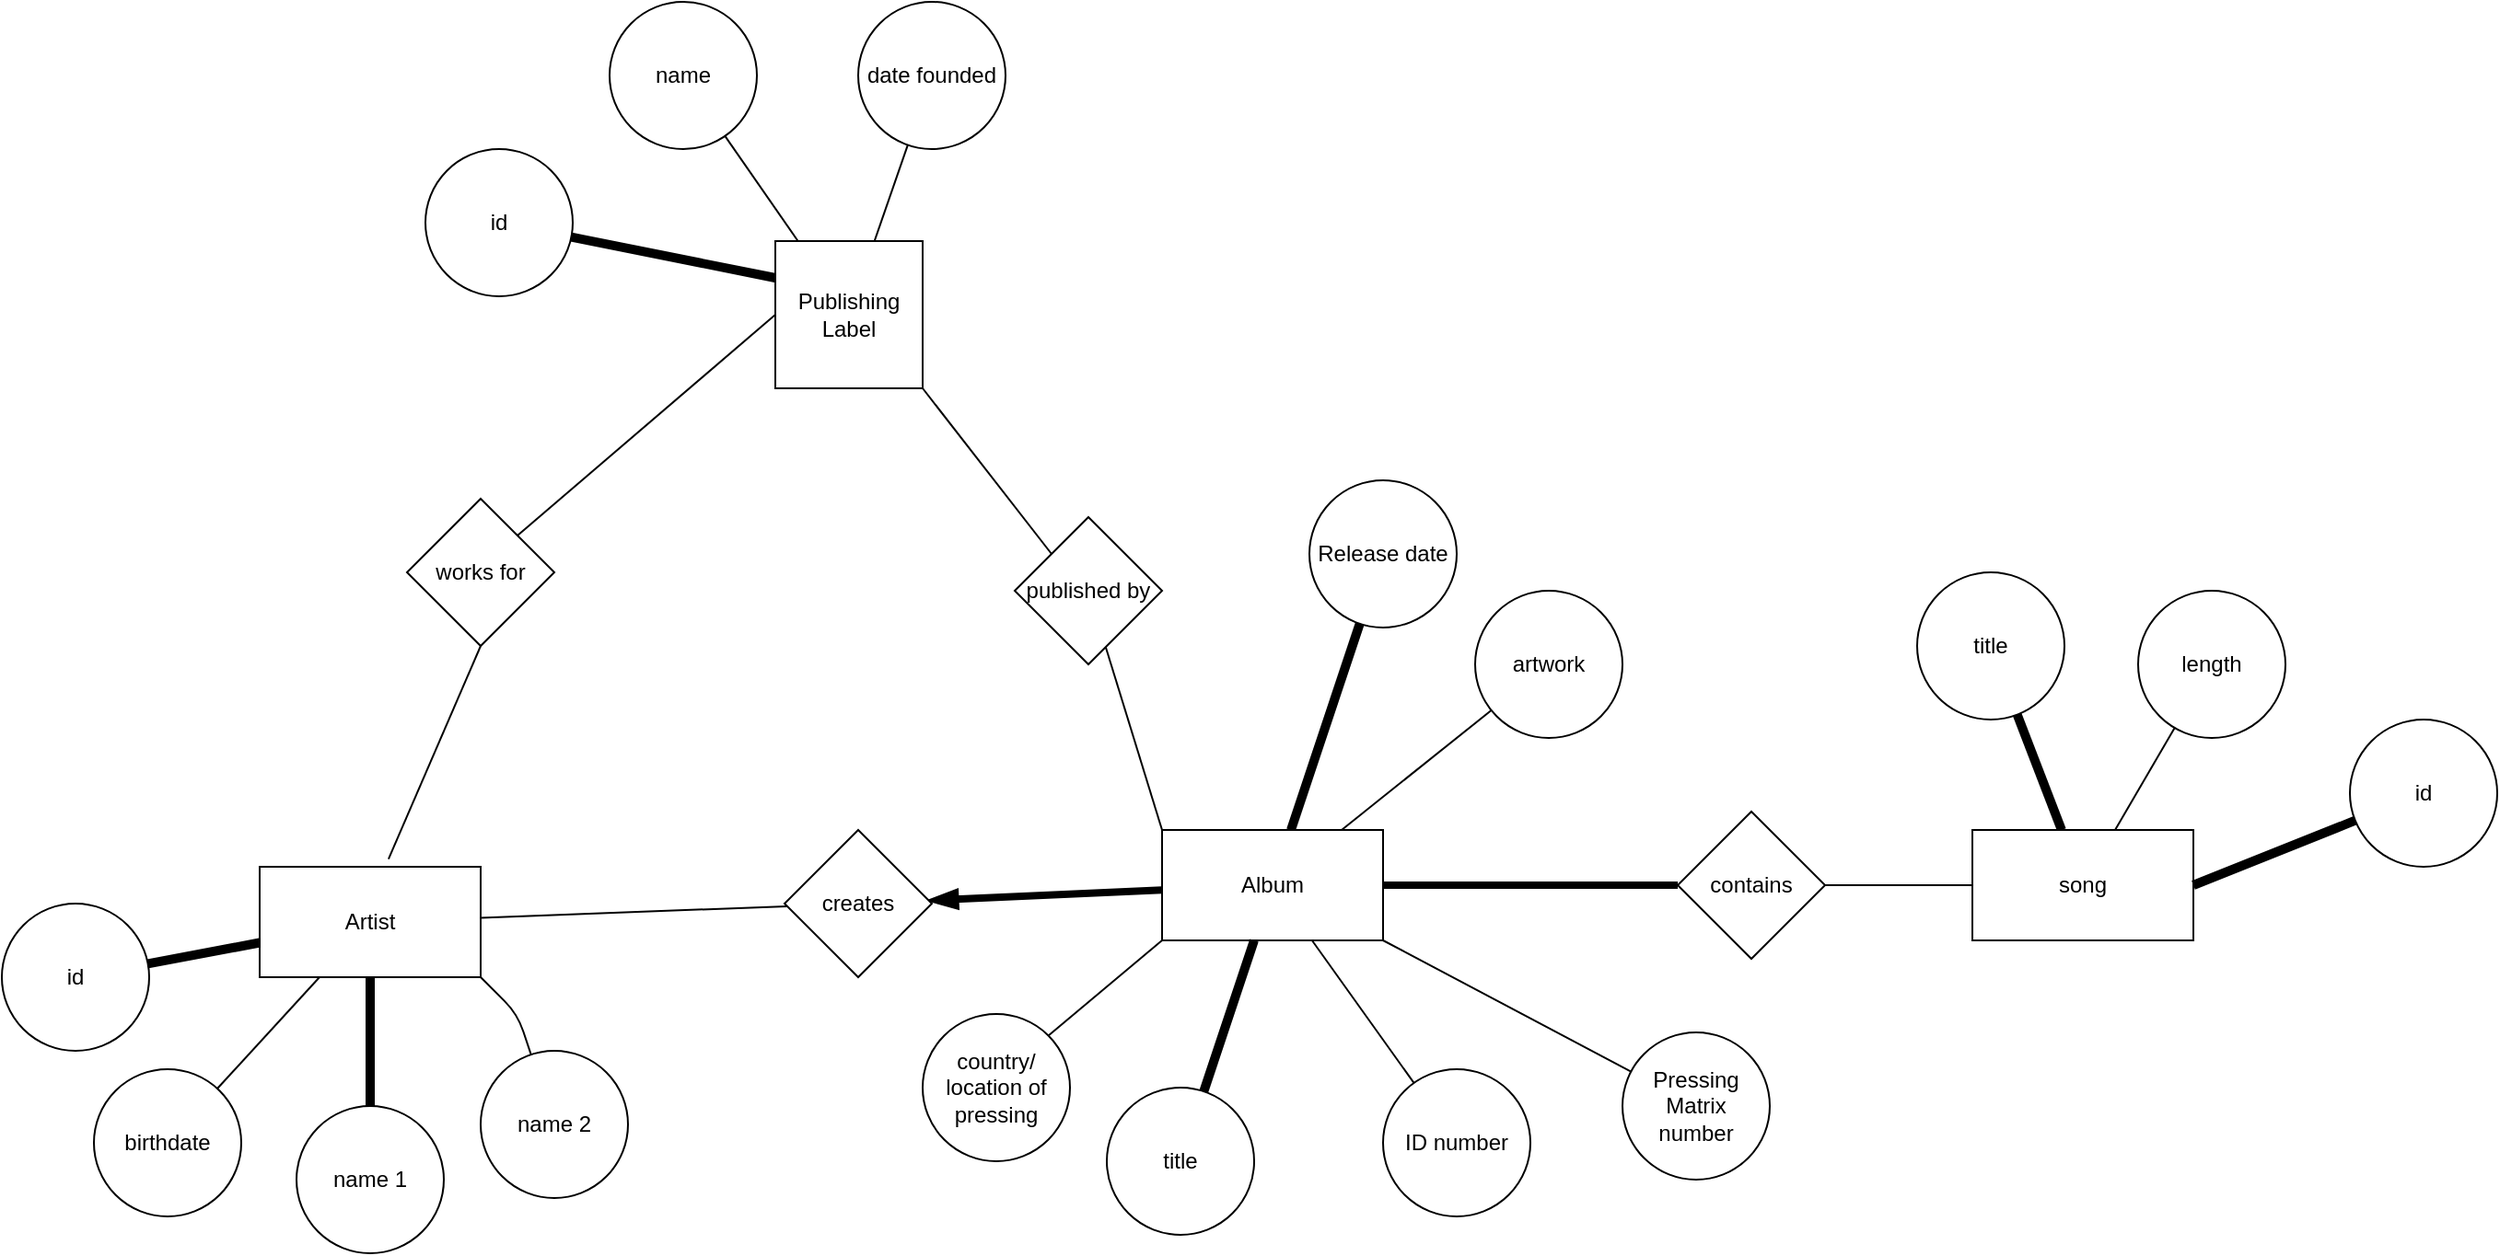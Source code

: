 <mxfile>
    <diagram id="UzDO_ejwxSg1ygbCHQNn" name="Page-1">
        <mxGraphModel dx="1733" dy="1639" grid="1" gridSize="10" guides="1" tooltips="1" connect="1" arrows="1" fold="1" page="1" pageScale="1" pageWidth="850" pageHeight="1100" math="0" shadow="0">
            <root>
                <mxCell id="0"/>
                <mxCell id="1" parent="0"/>
                <mxCell id="17" style="edgeStyle=none;html=1;fontStyle=0;sketch=0;jumpSize=12;endArrow=none;endFill=0;startArrow=none;startFill=0;strokeWidth=5;" parent="1" source="2" target="11" edge="1">
                    <mxGeometry relative="1" as="geometry"/>
                </mxCell>
                <mxCell id="18" value="" style="edgeStyle=none;sketch=0;jumpSize=12;html=1;startArrow=none;startFill=0;endArrow=none;endFill=0;" parent="1" source="2" target="12" edge="1">
                    <mxGeometry relative="1" as="geometry"/>
                </mxCell>
                <mxCell id="20" value="" style="edgeStyle=none;sketch=0;jumpSize=12;html=1;startArrow=none;startFill=0;endArrow=none;endFill=0;strokeWidth=1;" parent="1" source="2" target="5" edge="1">
                    <mxGeometry relative="1" as="geometry"/>
                </mxCell>
                <mxCell id="2" value="Artist" style="whiteSpace=wrap;html=1;" parent="1" vertex="1">
                    <mxGeometry x="60" y="150" width="120" height="60" as="geometry"/>
                </mxCell>
                <mxCell id="29" value="" style="edgeStyle=none;sketch=0;jumpSize=12;html=1;startArrow=none;startFill=0;endArrow=none;endFill=0;strokeWidth=5;" parent="1" source="3" target="8" edge="1">
                    <mxGeometry relative="1" as="geometry"/>
                </mxCell>
                <mxCell id="30" value="" style="edgeStyle=none;sketch=0;jumpSize=12;html=1;startArrow=none;startFill=0;endArrow=none;endFill=0;strokeWidth=1;" parent="1" source="3" target="14" edge="1">
                    <mxGeometry relative="1" as="geometry"/>
                </mxCell>
                <mxCell id="3" value="song&lt;br&gt;" style="whiteSpace=wrap;html=1;" parent="1" vertex="1">
                    <mxGeometry x="990" y="130" width="120" height="60" as="geometry"/>
                </mxCell>
                <mxCell id="22" value="" style="edgeStyle=none;sketch=0;jumpSize=12;html=1;startArrow=none;startFill=0;endArrow=none;endFill=0;" parent="1" source="4" target="15" edge="1">
                    <mxGeometry relative="1" as="geometry"/>
                </mxCell>
                <mxCell id="23" value="" style="edgeStyle=none;sketch=0;jumpSize=12;html=1;startArrow=none;startFill=0;endArrow=none;endFill=0;strokeWidth=5;" parent="1" source="4" target="10" edge="1">
                    <mxGeometry relative="1" as="geometry"/>
                </mxCell>
                <mxCell id="25" value="" style="edgeStyle=none;sketch=0;jumpSize=12;html=1;startArrow=none;startFill=0;endArrow=none;endFill=0;" parent="1" source="4" target="16" edge="1">
                    <mxGeometry relative="1" as="geometry"/>
                </mxCell>
                <mxCell id="4" value="Album" style="whiteSpace=wrap;html=1;" parent="1" vertex="1">
                    <mxGeometry x="550" y="130" width="120" height="60" as="geometry"/>
                </mxCell>
                <mxCell id="26" value="" style="edgeStyle=none;sketch=0;jumpSize=12;html=1;startArrow=blockThin;startFill=1;endArrow=none;endFill=0;strokeWidth=4;" parent="1" source="5" target="4" edge="1">
                    <mxGeometry relative="1" as="geometry"/>
                </mxCell>
                <mxCell id="5" value="creates&lt;br&gt;" style="rhombus;whiteSpace=wrap;html=1;" parent="1" vertex="1">
                    <mxGeometry x="345" y="130" width="80" height="80" as="geometry"/>
                </mxCell>
                <mxCell id="27" value="" style="edgeStyle=none;sketch=0;jumpSize=12;html=1;startArrow=none;startFill=0;endArrow=none;endFill=0;strokeWidth=4;" parent="1" source="6" target="4" edge="1">
                    <mxGeometry relative="1" as="geometry"/>
                </mxCell>
                <mxCell id="28" value="" style="edgeStyle=none;sketch=0;jumpSize=12;html=1;startArrow=none;startFill=0;endArrow=none;endFill=0;" parent="1" source="6" target="3" edge="1">
                    <mxGeometry relative="1" as="geometry"/>
                </mxCell>
                <mxCell id="6" value="contains" style="rhombus;whiteSpace=wrap;html=1;" parent="1" vertex="1">
                    <mxGeometry x="830" y="120" width="80" height="80" as="geometry"/>
                </mxCell>
                <mxCell id="8" value="title&lt;br&gt;" style="ellipse;whiteSpace=wrap;html=1;" parent="1" vertex="1">
                    <mxGeometry x="960" y="-10" width="80" height="80" as="geometry"/>
                </mxCell>
                <mxCell id="10" value="Release date&lt;br&gt;" style="ellipse;whiteSpace=wrap;html=1;" parent="1" vertex="1">
                    <mxGeometry x="630" y="-60" width="80" height="80" as="geometry"/>
                </mxCell>
                <mxCell id="11" value="name 1" style="ellipse;whiteSpace=wrap;html=1;" parent="1" vertex="1">
                    <mxGeometry x="80" y="280" width="80" height="80" as="geometry"/>
                </mxCell>
                <mxCell id="12" value="birthdate" style="ellipse;whiteSpace=wrap;html=1;" parent="1" vertex="1">
                    <mxGeometry x="-30" y="260" width="80" height="80" as="geometry"/>
                </mxCell>
                <mxCell id="14" value="length" style="ellipse;whiteSpace=wrap;html=1;" parent="1" vertex="1">
                    <mxGeometry x="1080" width="80" height="80" as="geometry"/>
                </mxCell>
                <mxCell id="15" value="artwork" style="ellipse;whiteSpace=wrap;html=1;" parent="1" vertex="1">
                    <mxGeometry x="720" width="80" height="80" as="geometry"/>
                </mxCell>
                <mxCell id="16" value="ID number&lt;br&gt;" style="ellipse;whiteSpace=wrap;html=1;" parent="1" vertex="1">
                    <mxGeometry x="670" y="260" width="80" height="80" as="geometry"/>
                </mxCell>
                <mxCell id="32" value="" style="edgeStyle=none;sketch=0;jumpSize=12;html=1;startArrow=none;startFill=0;endArrow=none;endFill=0;strokeWidth=5;" parent="1" source="31" target="4" edge="1">
                    <mxGeometry relative="1" as="geometry"/>
                </mxCell>
                <mxCell id="31" value="title&lt;br&gt;" style="ellipse;whiteSpace=wrap;html=1;" parent="1" vertex="1">
                    <mxGeometry x="520" y="270" width="80" height="80" as="geometry"/>
                </mxCell>
                <mxCell id="33" value="name 2" style="ellipse;whiteSpace=wrap;html=1;aspect=fixed;" vertex="1" parent="1">
                    <mxGeometry x="180" y="250" width="80" height="80" as="geometry"/>
                </mxCell>
                <mxCell id="34" value="" style="endArrow=none;html=1;exitX=1;exitY=1;exitDx=0;exitDy=0;" edge="1" parent="1" source="2" target="33">
                    <mxGeometry width="50" height="50" relative="1" as="geometry">
                        <mxPoint x="190" y="150" as="sourcePoint"/>
                        <mxPoint x="240" y="100" as="targetPoint"/>
                        <Array as="points">
                            <mxPoint x="200" y="230"/>
                        </Array>
                    </mxGeometry>
                </mxCell>
                <mxCell id="35" value="Publishing Label" style="whiteSpace=wrap;html=1;aspect=fixed;" vertex="1" parent="1">
                    <mxGeometry x="340" y="-190" width="80" height="80" as="geometry"/>
                </mxCell>
                <mxCell id="36" value="works for" style="rhombus;whiteSpace=wrap;html=1;" vertex="1" parent="1">
                    <mxGeometry x="140" y="-50" width="80" height="80" as="geometry"/>
                </mxCell>
                <mxCell id="37" value="" style="endArrow=none;html=1;entryX=0.5;entryY=1;entryDx=0;entryDy=0;exitX=0.583;exitY=-0.069;exitDx=0;exitDy=0;exitPerimeter=0;" edge="1" parent="1" source="2" target="36">
                    <mxGeometry width="50" height="50" relative="1" as="geometry">
                        <mxPoint x="130" y="140" as="sourcePoint"/>
                        <mxPoint x="180" y="90" as="targetPoint"/>
                    </mxGeometry>
                </mxCell>
                <mxCell id="38" value="" style="endArrow=none;html=1;exitX=1;exitY=0;exitDx=0;exitDy=0;entryX=0;entryY=0.5;entryDx=0;entryDy=0;" edge="1" parent="1" source="36" target="35">
                    <mxGeometry width="50" height="50" relative="1" as="geometry">
                        <mxPoint x="260" y="-30" as="sourcePoint"/>
                        <mxPoint x="310" y="-80" as="targetPoint"/>
                    </mxGeometry>
                </mxCell>
                <mxCell id="39" value="published by" style="rhombus;whiteSpace=wrap;html=1;" vertex="1" parent="1">
                    <mxGeometry x="470" y="-40" width="80" height="80" as="geometry"/>
                </mxCell>
                <mxCell id="40" value="" style="endArrow=none;html=1;entryX=1;entryY=1;entryDx=0;entryDy=0;exitX=0;exitY=0;exitDx=0;exitDy=0;" edge="1" parent="1" source="39" target="35">
                    <mxGeometry width="50" height="50" relative="1" as="geometry">
                        <mxPoint x="430" y="-30" as="sourcePoint"/>
                        <mxPoint x="480" y="-80" as="targetPoint"/>
                    </mxGeometry>
                </mxCell>
                <mxCell id="41" value="" style="endArrow=none;html=1;exitX=0;exitY=0;exitDx=0;exitDy=0;" edge="1" parent="1" source="4" target="39">
                    <mxGeometry width="50" height="50" relative="1" as="geometry">
                        <mxPoint x="530" y="120" as="sourcePoint"/>
                        <mxPoint x="580" y="70" as="targetPoint"/>
                    </mxGeometry>
                </mxCell>
                <mxCell id="42" value="name" style="ellipse;whiteSpace=wrap;html=1;aspect=fixed;" vertex="1" parent="1">
                    <mxGeometry x="250" y="-320" width="80" height="80" as="geometry"/>
                </mxCell>
                <mxCell id="43" value="date founded" style="ellipse;whiteSpace=wrap;html=1;aspect=fixed;" vertex="1" parent="1">
                    <mxGeometry x="385" y="-320" width="80" height="80" as="geometry"/>
                </mxCell>
                <mxCell id="44" value="" style="endArrow=none;html=1;" edge="1" parent="1" source="42" target="35">
                    <mxGeometry width="50" height="50" relative="1" as="geometry">
                        <mxPoint x="300" y="-180" as="sourcePoint"/>
                        <mxPoint x="350" y="-230" as="targetPoint"/>
                    </mxGeometry>
                </mxCell>
                <mxCell id="45" value="" style="endArrow=none;html=1;" edge="1" parent="1" source="35" target="43">
                    <mxGeometry width="50" height="50" relative="1" as="geometry">
                        <mxPoint x="390" y="-190" as="sourcePoint"/>
                        <mxPoint x="440" y="-240" as="targetPoint"/>
                    </mxGeometry>
                </mxCell>
                <mxCell id="46" value="id" style="ellipse;whiteSpace=wrap;html=1;aspect=fixed;" vertex="1" parent="1">
                    <mxGeometry x="150" y="-240" width="80" height="80" as="geometry"/>
                </mxCell>
                <mxCell id="47" value="" style="endArrow=none;html=1;exitX=0;exitY=0.25;exitDx=0;exitDy=0;strokeWidth=5;" edge="1" parent="1" source="35" target="46">
                    <mxGeometry width="50" height="50" relative="1" as="geometry">
                        <mxPoint x="240" y="-120" as="sourcePoint"/>
                        <mxPoint x="290" y="-170" as="targetPoint"/>
                    </mxGeometry>
                </mxCell>
                <mxCell id="48" value="Pressing Matrix&lt;br&gt;number" style="ellipse;whiteSpace=wrap;html=1;aspect=fixed;" vertex="1" parent="1">
                    <mxGeometry x="800" y="240" width="80" height="80" as="geometry"/>
                </mxCell>
                <mxCell id="49" value="" style="endArrow=none;html=1;strokeWidth=1;entryX=1;entryY=1;entryDx=0;entryDy=0;" edge="1" parent="1" source="48" target="4">
                    <mxGeometry width="50" height="50" relative="1" as="geometry">
                        <mxPoint x="700" y="260" as="sourcePoint"/>
                        <mxPoint x="750" y="210" as="targetPoint"/>
                    </mxGeometry>
                </mxCell>
                <mxCell id="50" value="country/ location of pressing" style="ellipse;whiteSpace=wrap;html=1;aspect=fixed;" vertex="1" parent="1">
                    <mxGeometry x="420" y="230" width="80" height="80" as="geometry"/>
                </mxCell>
                <mxCell id="51" value="" style="endArrow=none;html=1;strokeWidth=1;exitX=1;exitY=0;exitDx=0;exitDy=0;" edge="1" parent="1" source="50">
                    <mxGeometry width="50" height="50" relative="1" as="geometry">
                        <mxPoint x="500" y="240" as="sourcePoint"/>
                        <mxPoint x="550" y="190" as="targetPoint"/>
                    </mxGeometry>
                </mxCell>
                <mxCell id="52" value="id" style="ellipse;whiteSpace=wrap;html=1;aspect=fixed;" vertex="1" parent="1">
                    <mxGeometry x="-80" y="170" width="80" height="80" as="geometry"/>
                </mxCell>
                <mxCell id="53" value="" style="endArrow=none;html=1;strokeWidth=5;" edge="1" parent="1" source="52" target="2">
                    <mxGeometry width="50" height="50" relative="1" as="geometry">
                        <mxPoint y="230" as="sourcePoint"/>
                        <mxPoint x="50" y="180" as="targetPoint"/>
                    </mxGeometry>
                </mxCell>
                <mxCell id="54" value="id" style="ellipse;whiteSpace=wrap;html=1;aspect=fixed;" vertex="1" parent="1">
                    <mxGeometry x="1195" y="70" width="80" height="80" as="geometry"/>
                </mxCell>
                <mxCell id="55" value="" style="endArrow=none;html=1;strokeWidth=5;exitX=1;exitY=0.5;exitDx=0;exitDy=0;" edge="1" parent="1" source="3" target="54">
                    <mxGeometry width="50" height="50" relative="1" as="geometry">
                        <mxPoint x="1130" y="180" as="sourcePoint"/>
                        <mxPoint x="1180" y="130" as="targetPoint"/>
                    </mxGeometry>
                </mxCell>
            </root>
        </mxGraphModel>
    </diagram>
</mxfile>